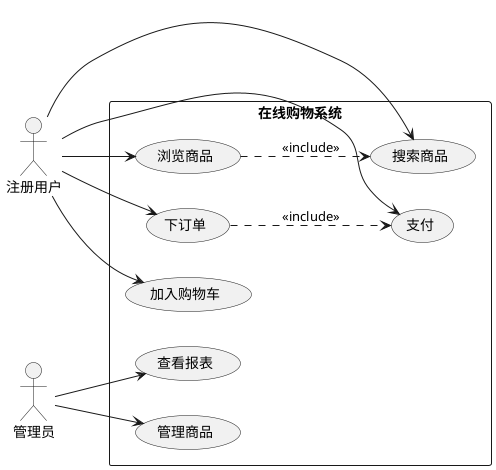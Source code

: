 @startuml
' Use Case Diagram Example

left to right direction
actor "注册用户" as User
actor "管理员" as Admin

rectangle "在线购物系统" {
  usecase "浏览商品" as UC1
  usecase "搜索商品" as UC2
  usecase "加入购物车" as UC3
  usecase "下订单" as UC4
  usecase "支付" as UC5
  usecase "管理商品" as UC6
  usecase "查看报表" as UC7
  
  User --> UC1
  User --> UC2
  User --> UC3
  User --> UC4
  User --> UC5
  Admin --> UC6
  Admin --> UC7
  
  UC1 ..> UC2 : <<include>>
  UC4 ..> UC5 : <<include>>
}

@enduml

